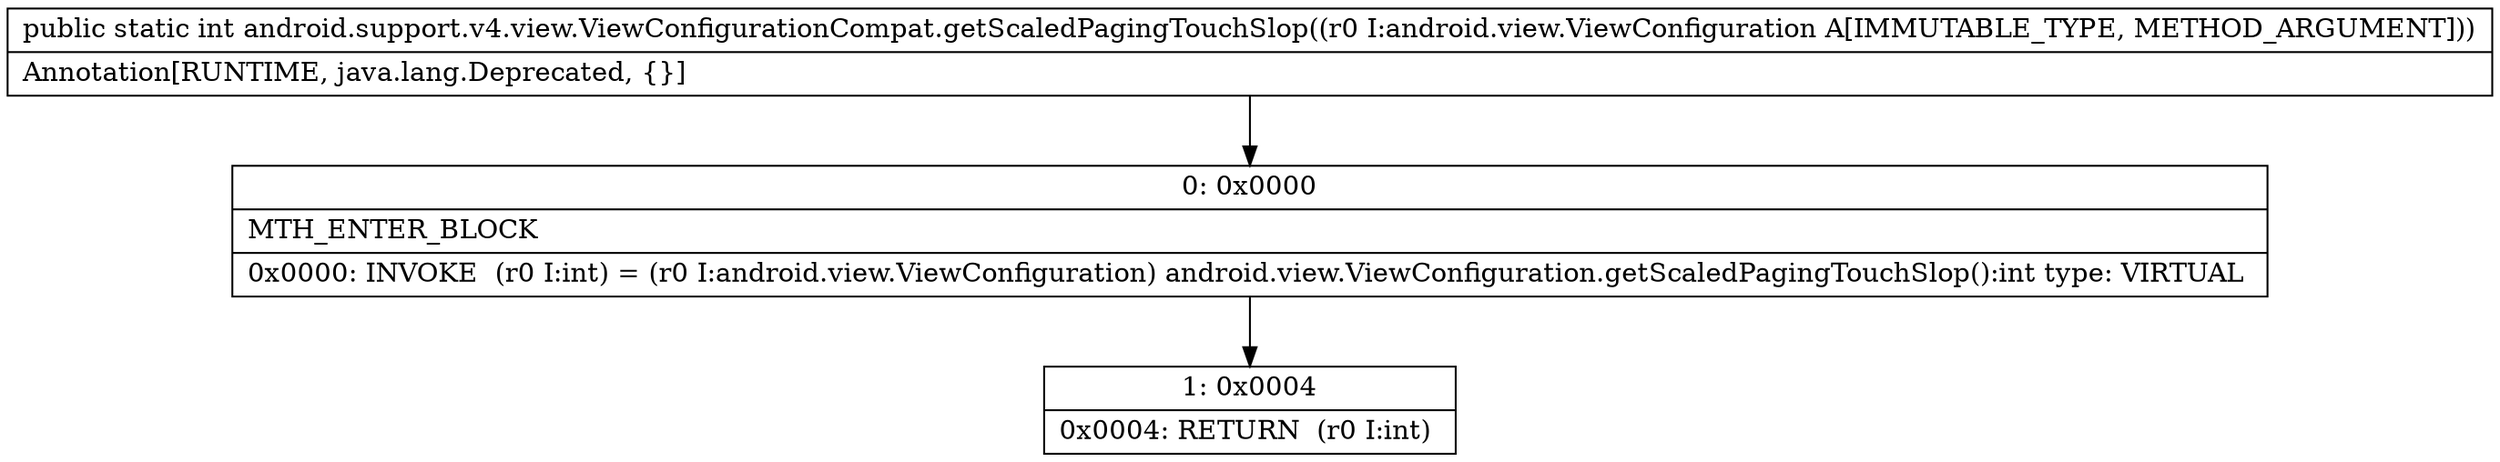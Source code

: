 digraph "CFG forandroid.support.v4.view.ViewConfigurationCompat.getScaledPagingTouchSlop(Landroid\/view\/ViewConfiguration;)I" {
Node_0 [shape=record,label="{0\:\ 0x0000|MTH_ENTER_BLOCK\l|0x0000: INVOKE  (r0 I:int) = (r0 I:android.view.ViewConfiguration) android.view.ViewConfiguration.getScaledPagingTouchSlop():int type: VIRTUAL \l}"];
Node_1 [shape=record,label="{1\:\ 0x0004|0x0004: RETURN  (r0 I:int) \l}"];
MethodNode[shape=record,label="{public static int android.support.v4.view.ViewConfigurationCompat.getScaledPagingTouchSlop((r0 I:android.view.ViewConfiguration A[IMMUTABLE_TYPE, METHOD_ARGUMENT]))  | Annotation[RUNTIME, java.lang.Deprecated, \{\}]\l}"];
MethodNode -> Node_0;
Node_0 -> Node_1;
}

